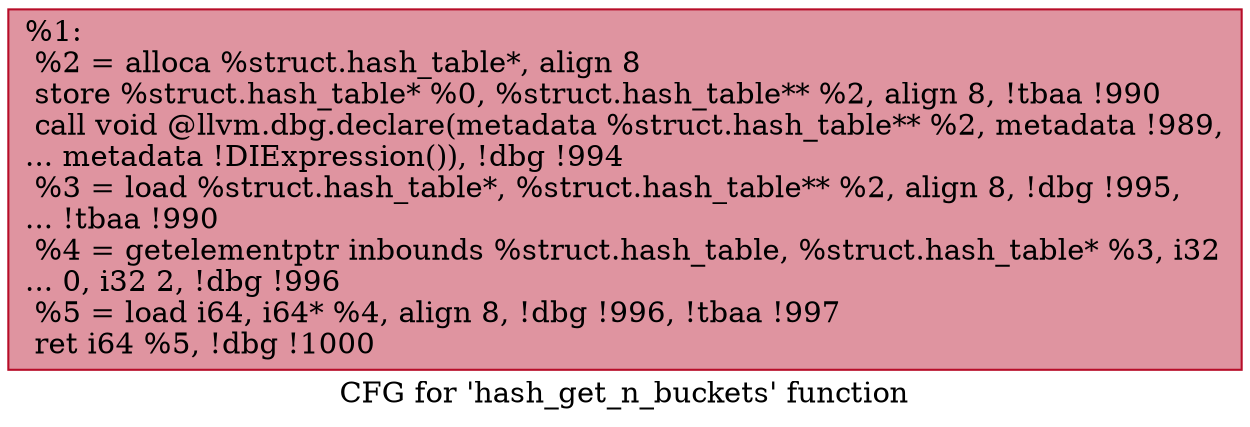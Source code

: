 digraph "CFG for 'hash_get_n_buckets' function" {
	label="CFG for 'hash_get_n_buckets' function";

	Node0x212ad00 [shape=record,color="#b70d28ff", style=filled, fillcolor="#b70d2870",label="{%1:\l  %2 = alloca %struct.hash_table*, align 8\l  store %struct.hash_table* %0, %struct.hash_table** %2, align 8, !tbaa !990\l  call void @llvm.dbg.declare(metadata %struct.hash_table** %2, metadata !989,\l... metadata !DIExpression()), !dbg !994\l  %3 = load %struct.hash_table*, %struct.hash_table** %2, align 8, !dbg !995,\l... !tbaa !990\l  %4 = getelementptr inbounds %struct.hash_table, %struct.hash_table* %3, i32\l... 0, i32 2, !dbg !996\l  %5 = load i64, i64* %4, align 8, !dbg !996, !tbaa !997\l  ret i64 %5, !dbg !1000\l}"];
}
